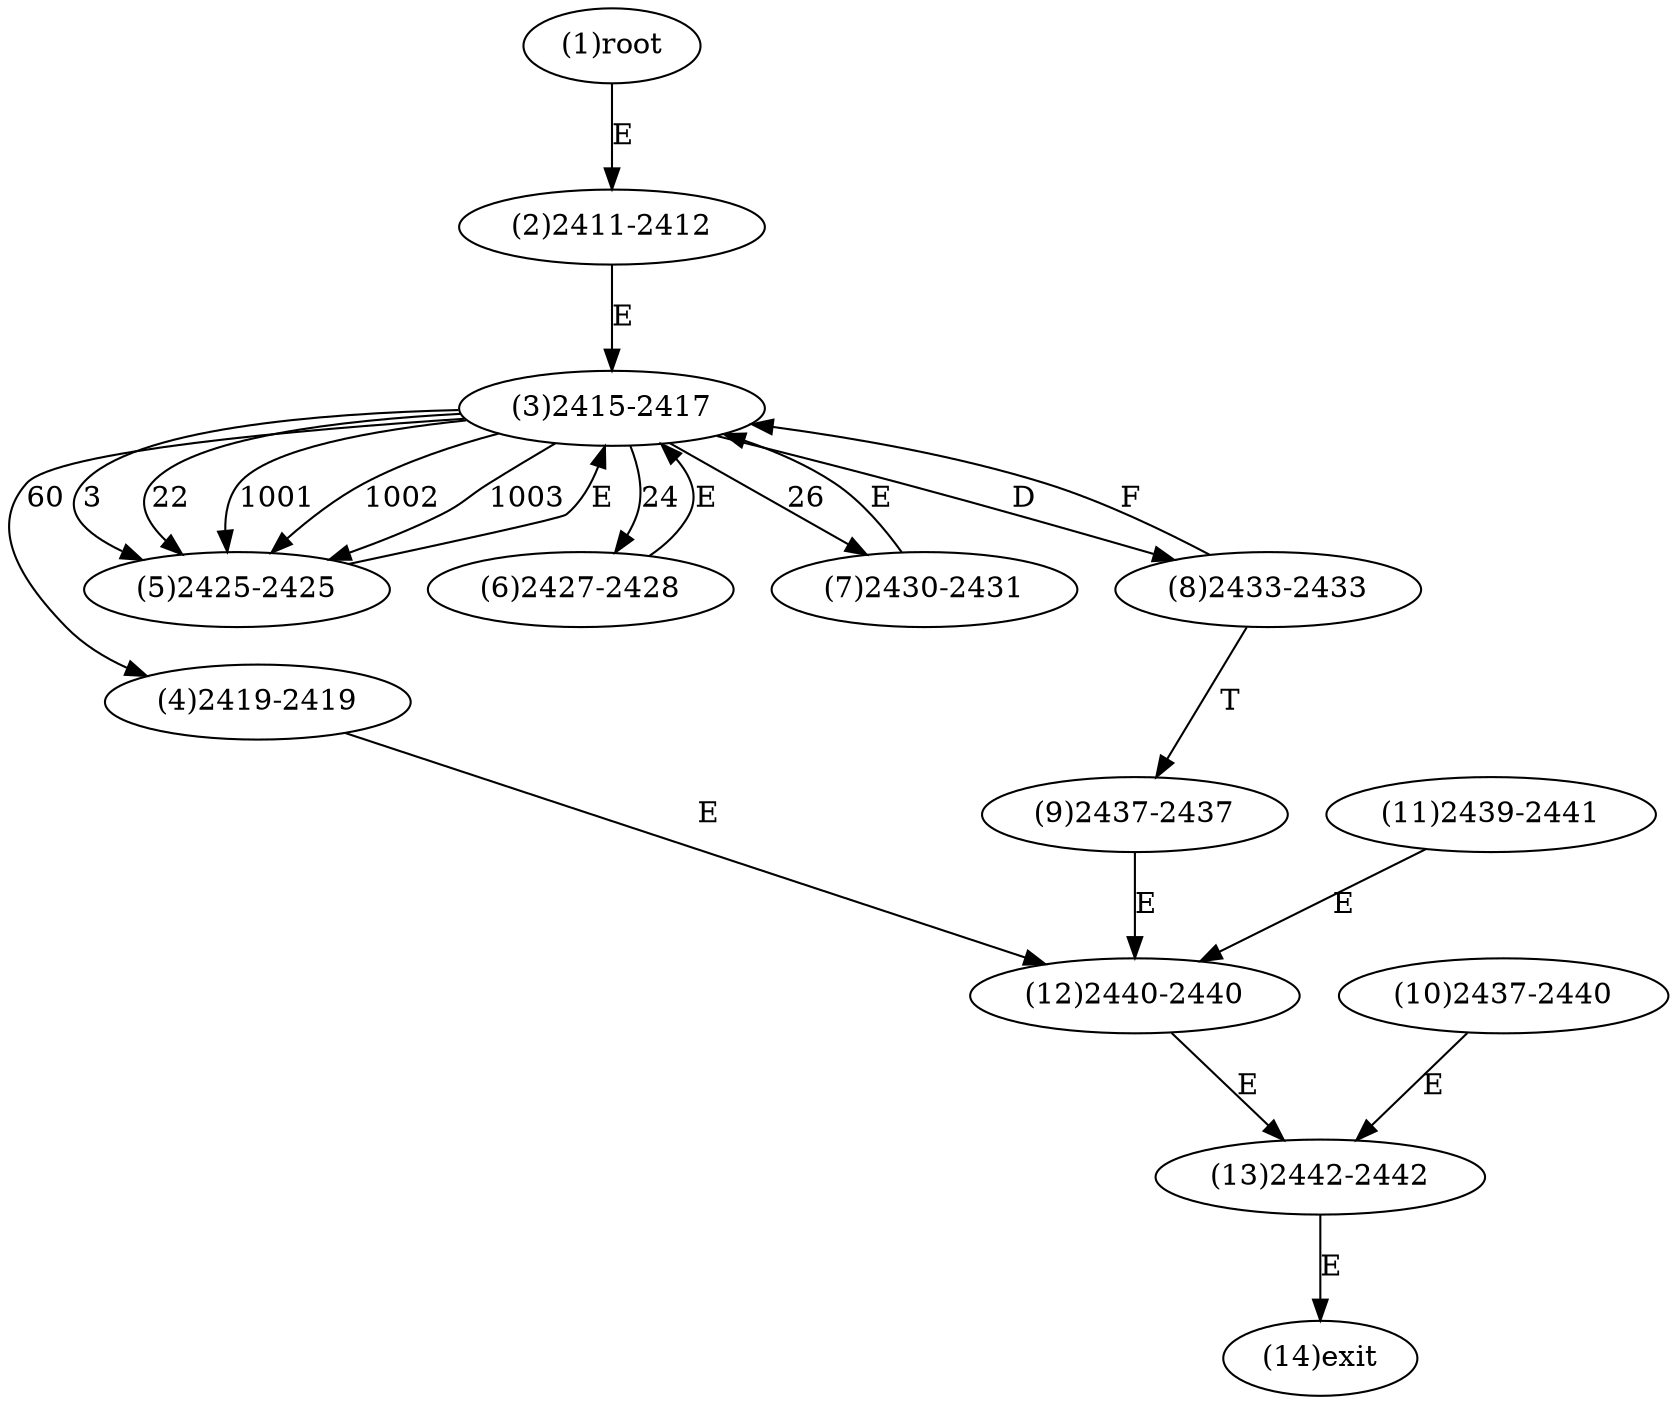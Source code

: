 digraph "" { 
1[ label="(1)root"];
2[ label="(2)2411-2412"];
3[ label="(3)2415-2417"];
4[ label="(4)2419-2419"];
5[ label="(5)2425-2425"];
6[ label="(6)2427-2428"];
7[ label="(7)2430-2431"];
8[ label="(8)2433-2433"];
9[ label="(9)2437-2437"];
10[ label="(10)2437-2440"];
11[ label="(11)2439-2441"];
12[ label="(12)2440-2440"];
13[ label="(13)2442-2442"];
14[ label="(14)exit"];
1->2[ label="E"];
2->3[ label="E"];
3->5[ label="3"];
3->5[ label="22"];
3->6[ label="24"];
3->7[ label="26"];
3->4[ label="60"];
3->5[ label="1001"];
3->5[ label="1002"];
3->5[ label="1003"];
3->8[ label="D"];
4->12[ label="E"];
5->3[ label="E"];
6->3[ label="E"];
7->3[ label="E"];
8->3[ label="F"];
8->9[ label="T"];
9->12[ label="E"];
10->13[ label="E"];
11->12[ label="E"];
12->13[ label="E"];
13->14[ label="E"];
}